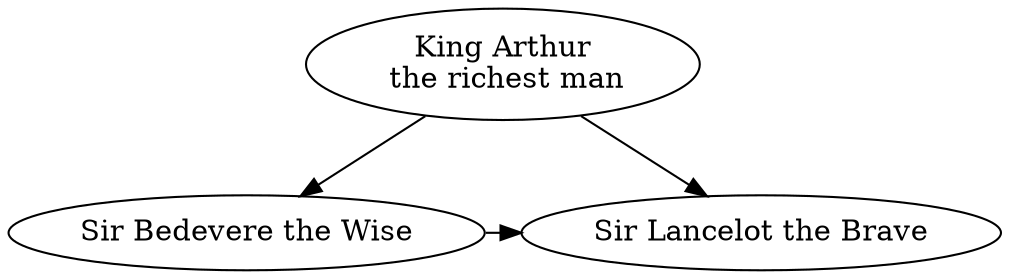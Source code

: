 // The Round Table
digraph {
	A [label="King Arthur
 the richest man"]
	B [label="Sir Bedevere the Wise"]
	L [label="Sir Lancelot the Brave"]
	A -> B
	A -> L
	B -> L [constraint=false]
}
